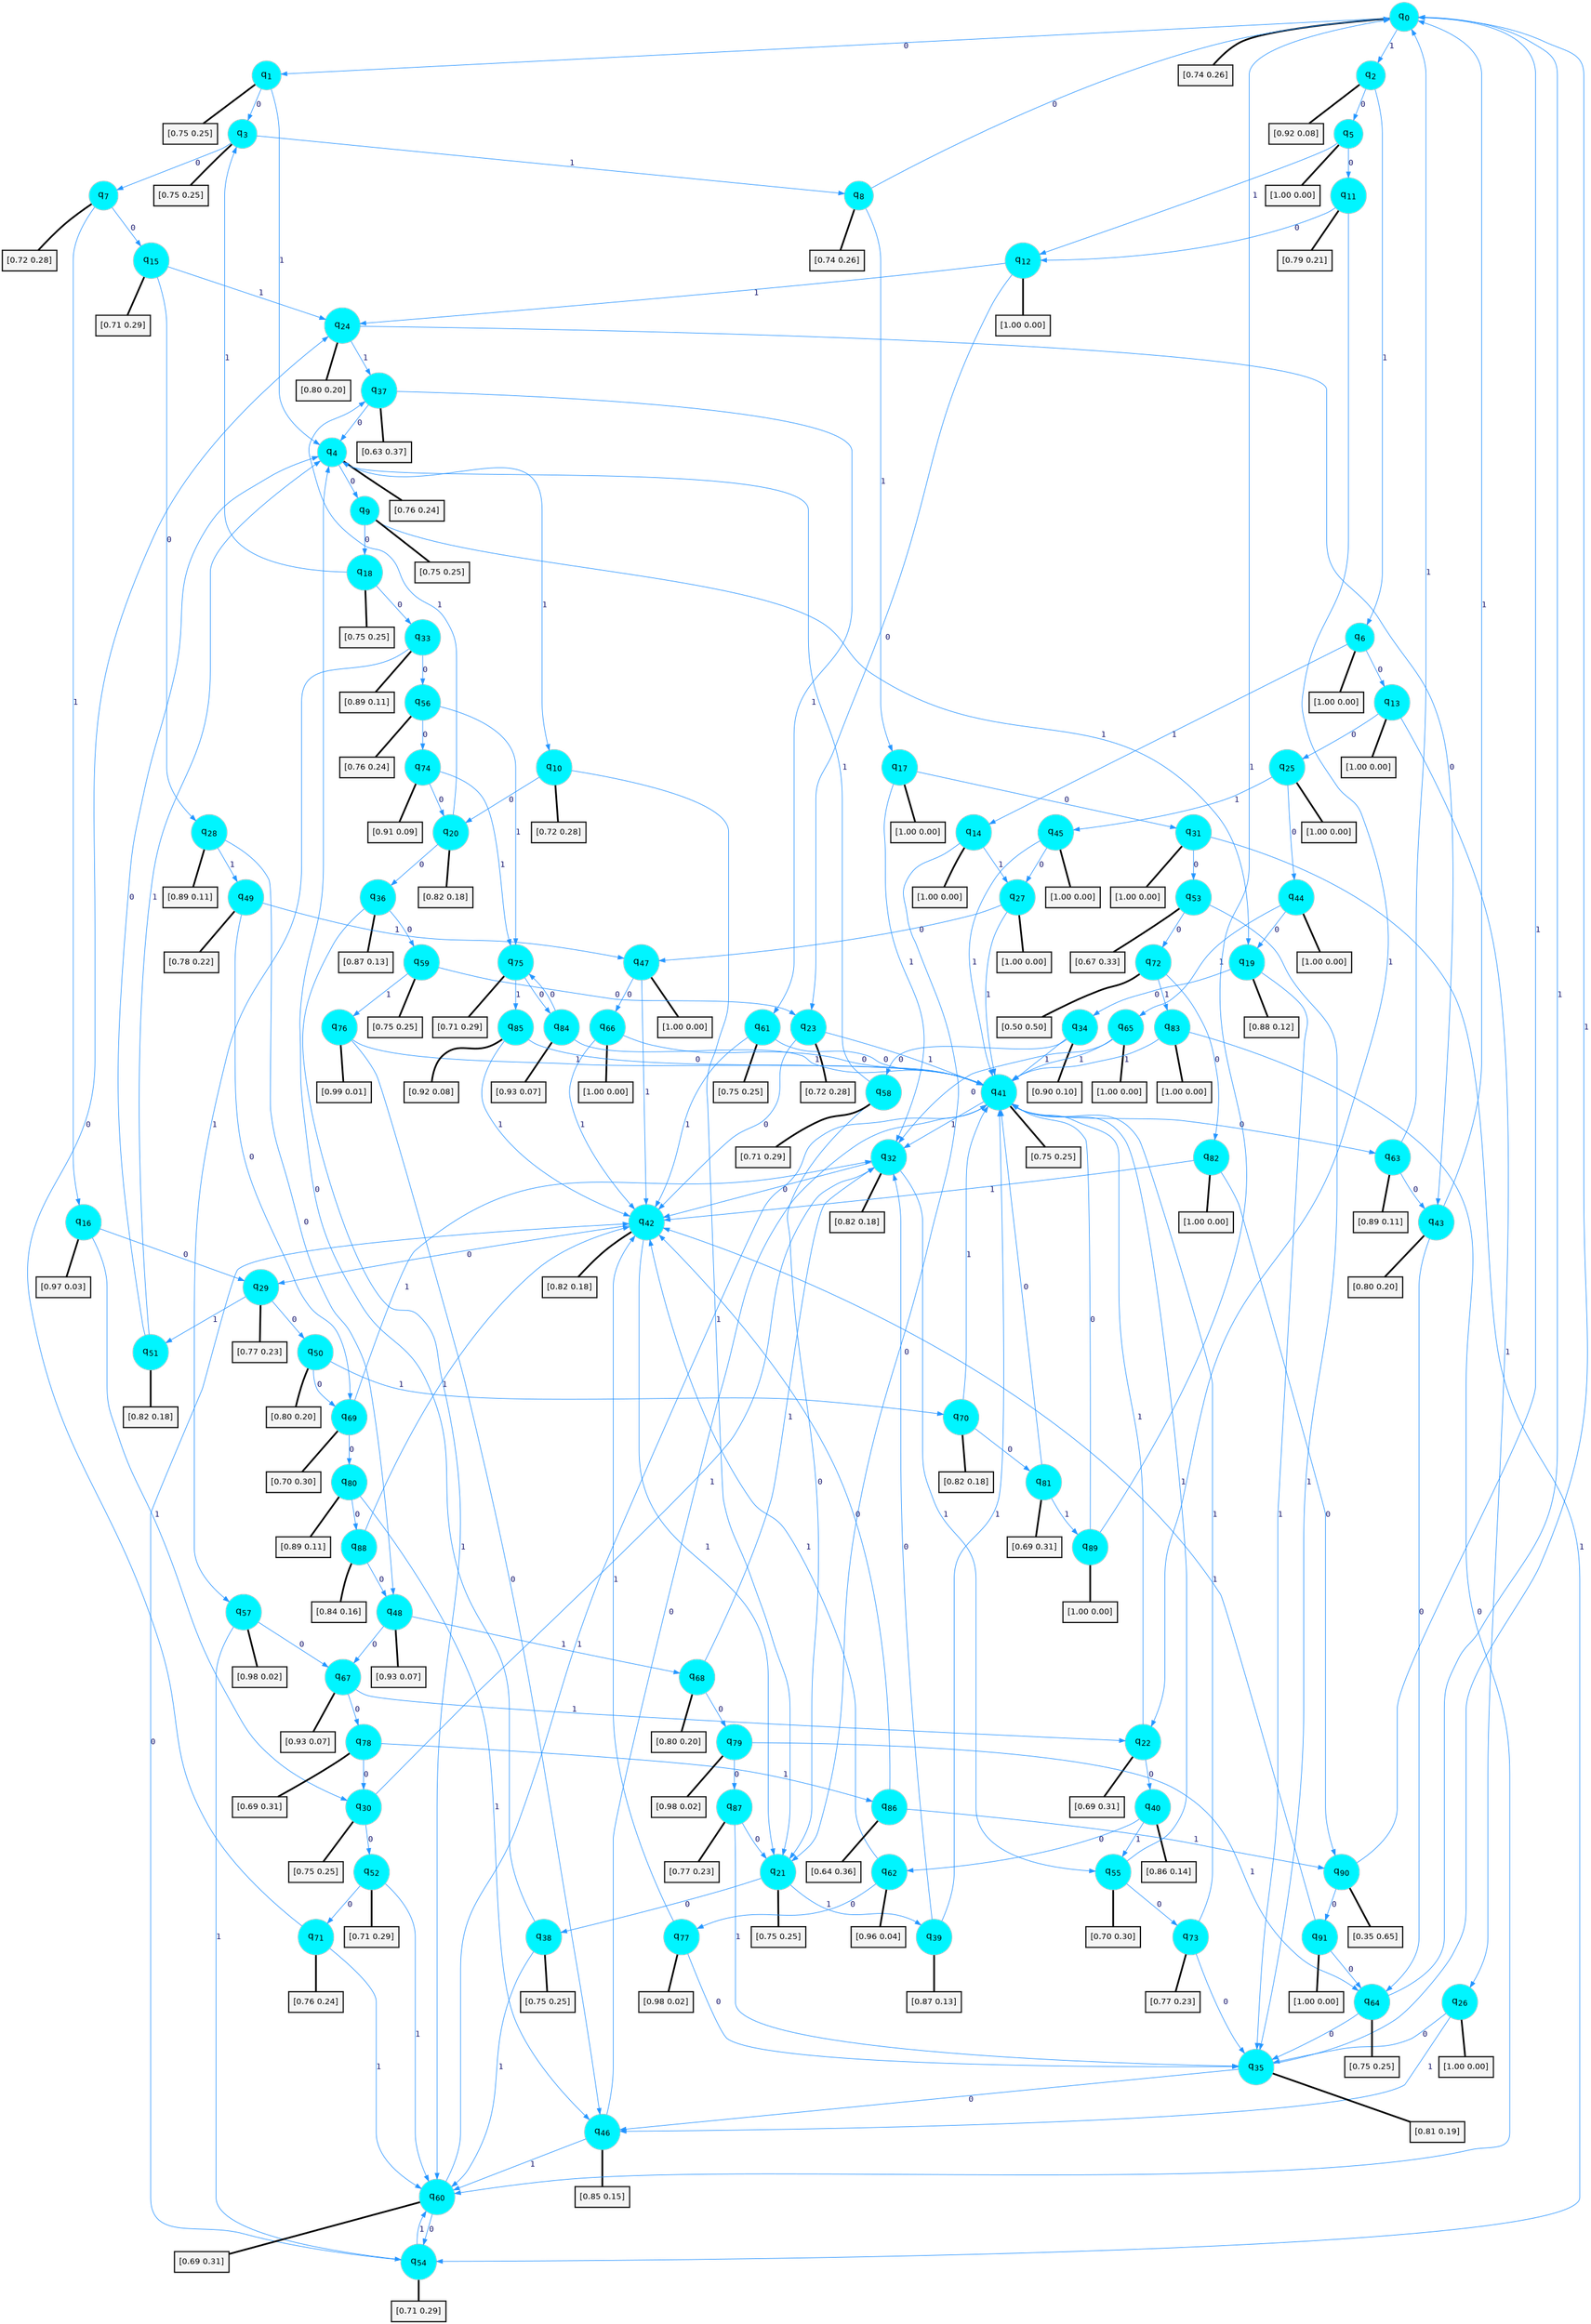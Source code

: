 digraph G {
graph [
bgcolor=transparent, dpi=300, rankdir=TD, size="40,25"];
node [
color=gray, fillcolor=turquoise1, fontcolor=black, fontname=Helvetica, fontsize=16, fontweight=bold, shape=circle, style=filled];
edge [
arrowsize=1, color=dodgerblue1, fontcolor=midnightblue, fontname=courier, fontweight=bold, penwidth=1, style=solid, weight=20];
0[label=<q<SUB>0</SUB>>];
1[label=<q<SUB>1</SUB>>];
2[label=<q<SUB>2</SUB>>];
3[label=<q<SUB>3</SUB>>];
4[label=<q<SUB>4</SUB>>];
5[label=<q<SUB>5</SUB>>];
6[label=<q<SUB>6</SUB>>];
7[label=<q<SUB>7</SUB>>];
8[label=<q<SUB>8</SUB>>];
9[label=<q<SUB>9</SUB>>];
10[label=<q<SUB>10</SUB>>];
11[label=<q<SUB>11</SUB>>];
12[label=<q<SUB>12</SUB>>];
13[label=<q<SUB>13</SUB>>];
14[label=<q<SUB>14</SUB>>];
15[label=<q<SUB>15</SUB>>];
16[label=<q<SUB>16</SUB>>];
17[label=<q<SUB>17</SUB>>];
18[label=<q<SUB>18</SUB>>];
19[label=<q<SUB>19</SUB>>];
20[label=<q<SUB>20</SUB>>];
21[label=<q<SUB>21</SUB>>];
22[label=<q<SUB>22</SUB>>];
23[label=<q<SUB>23</SUB>>];
24[label=<q<SUB>24</SUB>>];
25[label=<q<SUB>25</SUB>>];
26[label=<q<SUB>26</SUB>>];
27[label=<q<SUB>27</SUB>>];
28[label=<q<SUB>28</SUB>>];
29[label=<q<SUB>29</SUB>>];
30[label=<q<SUB>30</SUB>>];
31[label=<q<SUB>31</SUB>>];
32[label=<q<SUB>32</SUB>>];
33[label=<q<SUB>33</SUB>>];
34[label=<q<SUB>34</SUB>>];
35[label=<q<SUB>35</SUB>>];
36[label=<q<SUB>36</SUB>>];
37[label=<q<SUB>37</SUB>>];
38[label=<q<SUB>38</SUB>>];
39[label=<q<SUB>39</SUB>>];
40[label=<q<SUB>40</SUB>>];
41[label=<q<SUB>41</SUB>>];
42[label=<q<SUB>42</SUB>>];
43[label=<q<SUB>43</SUB>>];
44[label=<q<SUB>44</SUB>>];
45[label=<q<SUB>45</SUB>>];
46[label=<q<SUB>46</SUB>>];
47[label=<q<SUB>47</SUB>>];
48[label=<q<SUB>48</SUB>>];
49[label=<q<SUB>49</SUB>>];
50[label=<q<SUB>50</SUB>>];
51[label=<q<SUB>51</SUB>>];
52[label=<q<SUB>52</SUB>>];
53[label=<q<SUB>53</SUB>>];
54[label=<q<SUB>54</SUB>>];
55[label=<q<SUB>55</SUB>>];
56[label=<q<SUB>56</SUB>>];
57[label=<q<SUB>57</SUB>>];
58[label=<q<SUB>58</SUB>>];
59[label=<q<SUB>59</SUB>>];
60[label=<q<SUB>60</SUB>>];
61[label=<q<SUB>61</SUB>>];
62[label=<q<SUB>62</SUB>>];
63[label=<q<SUB>63</SUB>>];
64[label=<q<SUB>64</SUB>>];
65[label=<q<SUB>65</SUB>>];
66[label=<q<SUB>66</SUB>>];
67[label=<q<SUB>67</SUB>>];
68[label=<q<SUB>68</SUB>>];
69[label=<q<SUB>69</SUB>>];
70[label=<q<SUB>70</SUB>>];
71[label=<q<SUB>71</SUB>>];
72[label=<q<SUB>72</SUB>>];
73[label=<q<SUB>73</SUB>>];
74[label=<q<SUB>74</SUB>>];
75[label=<q<SUB>75</SUB>>];
76[label=<q<SUB>76</SUB>>];
77[label=<q<SUB>77</SUB>>];
78[label=<q<SUB>78</SUB>>];
79[label=<q<SUB>79</SUB>>];
80[label=<q<SUB>80</SUB>>];
81[label=<q<SUB>81</SUB>>];
82[label=<q<SUB>82</SUB>>];
83[label=<q<SUB>83</SUB>>];
84[label=<q<SUB>84</SUB>>];
85[label=<q<SUB>85</SUB>>];
86[label=<q<SUB>86</SUB>>];
87[label=<q<SUB>87</SUB>>];
88[label=<q<SUB>88</SUB>>];
89[label=<q<SUB>89</SUB>>];
90[label=<q<SUB>90</SUB>>];
91[label=<q<SUB>91</SUB>>];
92[label="[0.74 0.26]", shape=box,fontcolor=black, fontname=Helvetica, fontsize=14, penwidth=2, fillcolor=whitesmoke,color=black];
93[label="[0.75 0.25]", shape=box,fontcolor=black, fontname=Helvetica, fontsize=14, penwidth=2, fillcolor=whitesmoke,color=black];
94[label="[0.92 0.08]", shape=box,fontcolor=black, fontname=Helvetica, fontsize=14, penwidth=2, fillcolor=whitesmoke,color=black];
95[label="[0.75 0.25]", shape=box,fontcolor=black, fontname=Helvetica, fontsize=14, penwidth=2, fillcolor=whitesmoke,color=black];
96[label="[0.76 0.24]", shape=box,fontcolor=black, fontname=Helvetica, fontsize=14, penwidth=2, fillcolor=whitesmoke,color=black];
97[label="[1.00 0.00]", shape=box,fontcolor=black, fontname=Helvetica, fontsize=14, penwidth=2, fillcolor=whitesmoke,color=black];
98[label="[1.00 0.00]", shape=box,fontcolor=black, fontname=Helvetica, fontsize=14, penwidth=2, fillcolor=whitesmoke,color=black];
99[label="[0.72 0.28]", shape=box,fontcolor=black, fontname=Helvetica, fontsize=14, penwidth=2, fillcolor=whitesmoke,color=black];
100[label="[0.74 0.26]", shape=box,fontcolor=black, fontname=Helvetica, fontsize=14, penwidth=2, fillcolor=whitesmoke,color=black];
101[label="[0.75 0.25]", shape=box,fontcolor=black, fontname=Helvetica, fontsize=14, penwidth=2, fillcolor=whitesmoke,color=black];
102[label="[0.72 0.28]", shape=box,fontcolor=black, fontname=Helvetica, fontsize=14, penwidth=2, fillcolor=whitesmoke,color=black];
103[label="[0.79 0.21]", shape=box,fontcolor=black, fontname=Helvetica, fontsize=14, penwidth=2, fillcolor=whitesmoke,color=black];
104[label="[1.00 0.00]", shape=box,fontcolor=black, fontname=Helvetica, fontsize=14, penwidth=2, fillcolor=whitesmoke,color=black];
105[label="[1.00 0.00]", shape=box,fontcolor=black, fontname=Helvetica, fontsize=14, penwidth=2, fillcolor=whitesmoke,color=black];
106[label="[1.00 0.00]", shape=box,fontcolor=black, fontname=Helvetica, fontsize=14, penwidth=2, fillcolor=whitesmoke,color=black];
107[label="[0.71 0.29]", shape=box,fontcolor=black, fontname=Helvetica, fontsize=14, penwidth=2, fillcolor=whitesmoke,color=black];
108[label="[0.97 0.03]", shape=box,fontcolor=black, fontname=Helvetica, fontsize=14, penwidth=2, fillcolor=whitesmoke,color=black];
109[label="[1.00 0.00]", shape=box,fontcolor=black, fontname=Helvetica, fontsize=14, penwidth=2, fillcolor=whitesmoke,color=black];
110[label="[0.75 0.25]", shape=box,fontcolor=black, fontname=Helvetica, fontsize=14, penwidth=2, fillcolor=whitesmoke,color=black];
111[label="[0.88 0.12]", shape=box,fontcolor=black, fontname=Helvetica, fontsize=14, penwidth=2, fillcolor=whitesmoke,color=black];
112[label="[0.82 0.18]", shape=box,fontcolor=black, fontname=Helvetica, fontsize=14, penwidth=2, fillcolor=whitesmoke,color=black];
113[label="[0.75 0.25]", shape=box,fontcolor=black, fontname=Helvetica, fontsize=14, penwidth=2, fillcolor=whitesmoke,color=black];
114[label="[0.69 0.31]", shape=box,fontcolor=black, fontname=Helvetica, fontsize=14, penwidth=2, fillcolor=whitesmoke,color=black];
115[label="[0.72 0.28]", shape=box,fontcolor=black, fontname=Helvetica, fontsize=14, penwidth=2, fillcolor=whitesmoke,color=black];
116[label="[0.80 0.20]", shape=box,fontcolor=black, fontname=Helvetica, fontsize=14, penwidth=2, fillcolor=whitesmoke,color=black];
117[label="[1.00 0.00]", shape=box,fontcolor=black, fontname=Helvetica, fontsize=14, penwidth=2, fillcolor=whitesmoke,color=black];
118[label="[1.00 0.00]", shape=box,fontcolor=black, fontname=Helvetica, fontsize=14, penwidth=2, fillcolor=whitesmoke,color=black];
119[label="[1.00 0.00]", shape=box,fontcolor=black, fontname=Helvetica, fontsize=14, penwidth=2, fillcolor=whitesmoke,color=black];
120[label="[0.89 0.11]", shape=box,fontcolor=black, fontname=Helvetica, fontsize=14, penwidth=2, fillcolor=whitesmoke,color=black];
121[label="[0.77 0.23]", shape=box,fontcolor=black, fontname=Helvetica, fontsize=14, penwidth=2, fillcolor=whitesmoke,color=black];
122[label="[0.75 0.25]", shape=box,fontcolor=black, fontname=Helvetica, fontsize=14, penwidth=2, fillcolor=whitesmoke,color=black];
123[label="[1.00 0.00]", shape=box,fontcolor=black, fontname=Helvetica, fontsize=14, penwidth=2, fillcolor=whitesmoke,color=black];
124[label="[0.82 0.18]", shape=box,fontcolor=black, fontname=Helvetica, fontsize=14, penwidth=2, fillcolor=whitesmoke,color=black];
125[label="[0.89 0.11]", shape=box,fontcolor=black, fontname=Helvetica, fontsize=14, penwidth=2, fillcolor=whitesmoke,color=black];
126[label="[0.90 0.10]", shape=box,fontcolor=black, fontname=Helvetica, fontsize=14, penwidth=2, fillcolor=whitesmoke,color=black];
127[label="[0.81 0.19]", shape=box,fontcolor=black, fontname=Helvetica, fontsize=14, penwidth=2, fillcolor=whitesmoke,color=black];
128[label="[0.87 0.13]", shape=box,fontcolor=black, fontname=Helvetica, fontsize=14, penwidth=2, fillcolor=whitesmoke,color=black];
129[label="[0.63 0.37]", shape=box,fontcolor=black, fontname=Helvetica, fontsize=14, penwidth=2, fillcolor=whitesmoke,color=black];
130[label="[0.75 0.25]", shape=box,fontcolor=black, fontname=Helvetica, fontsize=14, penwidth=2, fillcolor=whitesmoke,color=black];
131[label="[0.87 0.13]", shape=box,fontcolor=black, fontname=Helvetica, fontsize=14, penwidth=2, fillcolor=whitesmoke,color=black];
132[label="[0.86 0.14]", shape=box,fontcolor=black, fontname=Helvetica, fontsize=14, penwidth=2, fillcolor=whitesmoke,color=black];
133[label="[0.75 0.25]", shape=box,fontcolor=black, fontname=Helvetica, fontsize=14, penwidth=2, fillcolor=whitesmoke,color=black];
134[label="[0.82 0.18]", shape=box,fontcolor=black, fontname=Helvetica, fontsize=14, penwidth=2, fillcolor=whitesmoke,color=black];
135[label="[0.80 0.20]", shape=box,fontcolor=black, fontname=Helvetica, fontsize=14, penwidth=2, fillcolor=whitesmoke,color=black];
136[label="[1.00 0.00]", shape=box,fontcolor=black, fontname=Helvetica, fontsize=14, penwidth=2, fillcolor=whitesmoke,color=black];
137[label="[1.00 0.00]", shape=box,fontcolor=black, fontname=Helvetica, fontsize=14, penwidth=2, fillcolor=whitesmoke,color=black];
138[label="[0.85 0.15]", shape=box,fontcolor=black, fontname=Helvetica, fontsize=14, penwidth=2, fillcolor=whitesmoke,color=black];
139[label="[1.00 0.00]", shape=box,fontcolor=black, fontname=Helvetica, fontsize=14, penwidth=2, fillcolor=whitesmoke,color=black];
140[label="[0.93 0.07]", shape=box,fontcolor=black, fontname=Helvetica, fontsize=14, penwidth=2, fillcolor=whitesmoke,color=black];
141[label="[0.78 0.22]", shape=box,fontcolor=black, fontname=Helvetica, fontsize=14, penwidth=2, fillcolor=whitesmoke,color=black];
142[label="[0.80 0.20]", shape=box,fontcolor=black, fontname=Helvetica, fontsize=14, penwidth=2, fillcolor=whitesmoke,color=black];
143[label="[0.82 0.18]", shape=box,fontcolor=black, fontname=Helvetica, fontsize=14, penwidth=2, fillcolor=whitesmoke,color=black];
144[label="[0.71 0.29]", shape=box,fontcolor=black, fontname=Helvetica, fontsize=14, penwidth=2, fillcolor=whitesmoke,color=black];
145[label="[0.67 0.33]", shape=box,fontcolor=black, fontname=Helvetica, fontsize=14, penwidth=2, fillcolor=whitesmoke,color=black];
146[label="[0.71 0.29]", shape=box,fontcolor=black, fontname=Helvetica, fontsize=14, penwidth=2, fillcolor=whitesmoke,color=black];
147[label="[0.70 0.30]", shape=box,fontcolor=black, fontname=Helvetica, fontsize=14, penwidth=2, fillcolor=whitesmoke,color=black];
148[label="[0.76 0.24]", shape=box,fontcolor=black, fontname=Helvetica, fontsize=14, penwidth=2, fillcolor=whitesmoke,color=black];
149[label="[0.98 0.02]", shape=box,fontcolor=black, fontname=Helvetica, fontsize=14, penwidth=2, fillcolor=whitesmoke,color=black];
150[label="[0.71 0.29]", shape=box,fontcolor=black, fontname=Helvetica, fontsize=14, penwidth=2, fillcolor=whitesmoke,color=black];
151[label="[0.75 0.25]", shape=box,fontcolor=black, fontname=Helvetica, fontsize=14, penwidth=2, fillcolor=whitesmoke,color=black];
152[label="[0.69 0.31]", shape=box,fontcolor=black, fontname=Helvetica, fontsize=14, penwidth=2, fillcolor=whitesmoke,color=black];
153[label="[0.75 0.25]", shape=box,fontcolor=black, fontname=Helvetica, fontsize=14, penwidth=2, fillcolor=whitesmoke,color=black];
154[label="[0.96 0.04]", shape=box,fontcolor=black, fontname=Helvetica, fontsize=14, penwidth=2, fillcolor=whitesmoke,color=black];
155[label="[0.89 0.11]", shape=box,fontcolor=black, fontname=Helvetica, fontsize=14, penwidth=2, fillcolor=whitesmoke,color=black];
156[label="[0.75 0.25]", shape=box,fontcolor=black, fontname=Helvetica, fontsize=14, penwidth=2, fillcolor=whitesmoke,color=black];
157[label="[1.00 0.00]", shape=box,fontcolor=black, fontname=Helvetica, fontsize=14, penwidth=2, fillcolor=whitesmoke,color=black];
158[label="[1.00 0.00]", shape=box,fontcolor=black, fontname=Helvetica, fontsize=14, penwidth=2, fillcolor=whitesmoke,color=black];
159[label="[0.93 0.07]", shape=box,fontcolor=black, fontname=Helvetica, fontsize=14, penwidth=2, fillcolor=whitesmoke,color=black];
160[label="[0.80 0.20]", shape=box,fontcolor=black, fontname=Helvetica, fontsize=14, penwidth=2, fillcolor=whitesmoke,color=black];
161[label="[0.70 0.30]", shape=box,fontcolor=black, fontname=Helvetica, fontsize=14, penwidth=2, fillcolor=whitesmoke,color=black];
162[label="[0.82 0.18]", shape=box,fontcolor=black, fontname=Helvetica, fontsize=14, penwidth=2, fillcolor=whitesmoke,color=black];
163[label="[0.76 0.24]", shape=box,fontcolor=black, fontname=Helvetica, fontsize=14, penwidth=2, fillcolor=whitesmoke,color=black];
164[label="[0.50 0.50]", shape=box,fontcolor=black, fontname=Helvetica, fontsize=14, penwidth=2, fillcolor=whitesmoke,color=black];
165[label="[0.77 0.23]", shape=box,fontcolor=black, fontname=Helvetica, fontsize=14, penwidth=2, fillcolor=whitesmoke,color=black];
166[label="[0.91 0.09]", shape=box,fontcolor=black, fontname=Helvetica, fontsize=14, penwidth=2, fillcolor=whitesmoke,color=black];
167[label="[0.71 0.29]", shape=box,fontcolor=black, fontname=Helvetica, fontsize=14, penwidth=2, fillcolor=whitesmoke,color=black];
168[label="[0.99 0.01]", shape=box,fontcolor=black, fontname=Helvetica, fontsize=14, penwidth=2, fillcolor=whitesmoke,color=black];
169[label="[0.98 0.02]", shape=box,fontcolor=black, fontname=Helvetica, fontsize=14, penwidth=2, fillcolor=whitesmoke,color=black];
170[label="[0.69 0.31]", shape=box,fontcolor=black, fontname=Helvetica, fontsize=14, penwidth=2, fillcolor=whitesmoke,color=black];
171[label="[0.98 0.02]", shape=box,fontcolor=black, fontname=Helvetica, fontsize=14, penwidth=2, fillcolor=whitesmoke,color=black];
172[label="[0.89 0.11]", shape=box,fontcolor=black, fontname=Helvetica, fontsize=14, penwidth=2, fillcolor=whitesmoke,color=black];
173[label="[0.69 0.31]", shape=box,fontcolor=black, fontname=Helvetica, fontsize=14, penwidth=2, fillcolor=whitesmoke,color=black];
174[label="[1.00 0.00]", shape=box,fontcolor=black, fontname=Helvetica, fontsize=14, penwidth=2, fillcolor=whitesmoke,color=black];
175[label="[1.00 0.00]", shape=box,fontcolor=black, fontname=Helvetica, fontsize=14, penwidth=2, fillcolor=whitesmoke,color=black];
176[label="[0.93 0.07]", shape=box,fontcolor=black, fontname=Helvetica, fontsize=14, penwidth=2, fillcolor=whitesmoke,color=black];
177[label="[0.92 0.08]", shape=box,fontcolor=black, fontname=Helvetica, fontsize=14, penwidth=2, fillcolor=whitesmoke,color=black];
178[label="[0.64 0.36]", shape=box,fontcolor=black, fontname=Helvetica, fontsize=14, penwidth=2, fillcolor=whitesmoke,color=black];
179[label="[0.77 0.23]", shape=box,fontcolor=black, fontname=Helvetica, fontsize=14, penwidth=2, fillcolor=whitesmoke,color=black];
180[label="[0.84 0.16]", shape=box,fontcolor=black, fontname=Helvetica, fontsize=14, penwidth=2, fillcolor=whitesmoke,color=black];
181[label="[1.00 0.00]", shape=box,fontcolor=black, fontname=Helvetica, fontsize=14, penwidth=2, fillcolor=whitesmoke,color=black];
182[label="[0.35 0.65]", shape=box,fontcolor=black, fontname=Helvetica, fontsize=14, penwidth=2, fillcolor=whitesmoke,color=black];
183[label="[1.00 0.00]", shape=box,fontcolor=black, fontname=Helvetica, fontsize=14, penwidth=2, fillcolor=whitesmoke,color=black];
0->1 [label=0];
0->2 [label=1];
0->92 [arrowhead=none, penwidth=3,color=black];
1->3 [label=0];
1->4 [label=1];
1->93 [arrowhead=none, penwidth=3,color=black];
2->5 [label=0];
2->6 [label=1];
2->94 [arrowhead=none, penwidth=3,color=black];
3->7 [label=0];
3->8 [label=1];
3->95 [arrowhead=none, penwidth=3,color=black];
4->9 [label=0];
4->10 [label=1];
4->96 [arrowhead=none, penwidth=3,color=black];
5->11 [label=0];
5->12 [label=1];
5->97 [arrowhead=none, penwidth=3,color=black];
6->13 [label=0];
6->14 [label=1];
6->98 [arrowhead=none, penwidth=3,color=black];
7->15 [label=0];
7->16 [label=1];
7->99 [arrowhead=none, penwidth=3,color=black];
8->0 [label=0];
8->17 [label=1];
8->100 [arrowhead=none, penwidth=3,color=black];
9->18 [label=0];
9->19 [label=1];
9->101 [arrowhead=none, penwidth=3,color=black];
10->20 [label=0];
10->21 [label=1];
10->102 [arrowhead=none, penwidth=3,color=black];
11->12 [label=0];
11->22 [label=1];
11->103 [arrowhead=none, penwidth=3,color=black];
12->23 [label=0];
12->24 [label=1];
12->104 [arrowhead=none, penwidth=3,color=black];
13->25 [label=0];
13->26 [label=1];
13->105 [arrowhead=none, penwidth=3,color=black];
14->21 [label=0];
14->27 [label=1];
14->106 [arrowhead=none, penwidth=3,color=black];
15->28 [label=0];
15->24 [label=1];
15->107 [arrowhead=none, penwidth=3,color=black];
16->29 [label=0];
16->30 [label=1];
16->108 [arrowhead=none, penwidth=3,color=black];
17->31 [label=0];
17->32 [label=1];
17->109 [arrowhead=none, penwidth=3,color=black];
18->33 [label=0];
18->3 [label=1];
18->110 [arrowhead=none, penwidth=3,color=black];
19->34 [label=0];
19->35 [label=1];
19->111 [arrowhead=none, penwidth=3,color=black];
20->36 [label=0];
20->37 [label=1];
20->112 [arrowhead=none, penwidth=3,color=black];
21->38 [label=0];
21->39 [label=1];
21->113 [arrowhead=none, penwidth=3,color=black];
22->40 [label=0];
22->41 [label=1];
22->114 [arrowhead=none, penwidth=3,color=black];
23->42 [label=0];
23->41 [label=1];
23->115 [arrowhead=none, penwidth=3,color=black];
24->43 [label=0];
24->37 [label=1];
24->116 [arrowhead=none, penwidth=3,color=black];
25->44 [label=0];
25->45 [label=1];
25->117 [arrowhead=none, penwidth=3,color=black];
26->35 [label=0];
26->46 [label=1];
26->118 [arrowhead=none, penwidth=3,color=black];
27->47 [label=0];
27->41 [label=1];
27->119 [arrowhead=none, penwidth=3,color=black];
28->48 [label=0];
28->49 [label=1];
28->120 [arrowhead=none, penwidth=3,color=black];
29->50 [label=0];
29->51 [label=1];
29->121 [arrowhead=none, penwidth=3,color=black];
30->52 [label=0];
30->32 [label=1];
30->122 [arrowhead=none, penwidth=3,color=black];
31->53 [label=0];
31->54 [label=1];
31->123 [arrowhead=none, penwidth=3,color=black];
32->42 [label=0];
32->55 [label=1];
32->124 [arrowhead=none, penwidth=3,color=black];
33->56 [label=0];
33->57 [label=1];
33->125 [arrowhead=none, penwidth=3,color=black];
34->58 [label=0];
34->41 [label=1];
34->126 [arrowhead=none, penwidth=3,color=black];
35->46 [label=0];
35->0 [label=1];
35->127 [arrowhead=none, penwidth=3,color=black];
36->59 [label=0];
36->60 [label=1];
36->128 [arrowhead=none, penwidth=3,color=black];
37->4 [label=0];
37->61 [label=1];
37->129 [arrowhead=none, penwidth=3,color=black];
38->4 [label=0];
38->60 [label=1];
38->130 [arrowhead=none, penwidth=3,color=black];
39->32 [label=0];
39->41 [label=1];
39->131 [arrowhead=none, penwidth=3,color=black];
40->62 [label=0];
40->55 [label=1];
40->132 [arrowhead=none, penwidth=3,color=black];
41->63 [label=0];
41->32 [label=1];
41->133 [arrowhead=none, penwidth=3,color=black];
42->29 [label=0];
42->21 [label=1];
42->134 [arrowhead=none, penwidth=3,color=black];
43->64 [label=0];
43->0 [label=1];
43->135 [arrowhead=none, penwidth=3,color=black];
44->19 [label=0];
44->65 [label=1];
44->136 [arrowhead=none, penwidth=3,color=black];
45->27 [label=0];
45->41 [label=1];
45->137 [arrowhead=none, penwidth=3,color=black];
46->41 [label=0];
46->60 [label=1];
46->138 [arrowhead=none, penwidth=3,color=black];
47->66 [label=0];
47->42 [label=1];
47->139 [arrowhead=none, penwidth=3,color=black];
48->67 [label=0];
48->68 [label=1];
48->140 [arrowhead=none, penwidth=3,color=black];
49->69 [label=0];
49->47 [label=1];
49->141 [arrowhead=none, penwidth=3,color=black];
50->69 [label=0];
50->70 [label=1];
50->142 [arrowhead=none, penwidth=3,color=black];
51->4 [label=0];
51->4 [label=1];
51->143 [arrowhead=none, penwidth=3,color=black];
52->71 [label=0];
52->60 [label=1];
52->144 [arrowhead=none, penwidth=3,color=black];
53->72 [label=0];
53->35 [label=1];
53->145 [arrowhead=none, penwidth=3,color=black];
54->42 [label=0];
54->60 [label=1];
54->146 [arrowhead=none, penwidth=3,color=black];
55->73 [label=0];
55->41 [label=1];
55->147 [arrowhead=none, penwidth=3,color=black];
56->74 [label=0];
56->75 [label=1];
56->148 [arrowhead=none, penwidth=3,color=black];
57->67 [label=0];
57->54 [label=1];
57->149 [arrowhead=none, penwidth=3,color=black];
58->21 [label=0];
58->4 [label=1];
58->150 [arrowhead=none, penwidth=3,color=black];
59->23 [label=0];
59->76 [label=1];
59->151 [arrowhead=none, penwidth=3,color=black];
60->54 [label=0];
60->41 [label=1];
60->152 [arrowhead=none, penwidth=3,color=black];
61->41 [label=0];
61->42 [label=1];
61->153 [arrowhead=none, penwidth=3,color=black];
62->77 [label=0];
62->42 [label=1];
62->154 [arrowhead=none, penwidth=3,color=black];
63->43 [label=0];
63->0 [label=1];
63->155 [arrowhead=none, penwidth=3,color=black];
64->35 [label=0];
64->0 [label=1];
64->156 [arrowhead=none, penwidth=3,color=black];
65->32 [label=0];
65->41 [label=1];
65->157 [arrowhead=none, penwidth=3,color=black];
66->41 [label=0];
66->42 [label=1];
66->158 [arrowhead=none, penwidth=3,color=black];
67->78 [label=0];
67->22 [label=1];
67->159 [arrowhead=none, penwidth=3,color=black];
68->79 [label=0];
68->32 [label=1];
68->160 [arrowhead=none, penwidth=3,color=black];
69->80 [label=0];
69->32 [label=1];
69->161 [arrowhead=none, penwidth=3,color=black];
70->81 [label=0];
70->41 [label=1];
70->162 [arrowhead=none, penwidth=3,color=black];
71->24 [label=0];
71->60 [label=1];
71->163 [arrowhead=none, penwidth=3,color=black];
72->82 [label=0];
72->83 [label=1];
72->164 [arrowhead=none, penwidth=3,color=black];
73->35 [label=0];
73->41 [label=1];
73->165 [arrowhead=none, penwidth=3,color=black];
74->20 [label=0];
74->75 [label=1];
74->166 [arrowhead=none, penwidth=3,color=black];
75->84 [label=0];
75->85 [label=1];
75->167 [arrowhead=none, penwidth=3,color=black];
76->46 [label=0];
76->41 [label=1];
76->168 [arrowhead=none, penwidth=3,color=black];
77->35 [label=0];
77->42 [label=1];
77->169 [arrowhead=none, penwidth=3,color=black];
78->30 [label=0];
78->86 [label=1];
78->170 [arrowhead=none, penwidth=3,color=black];
79->87 [label=0];
79->64 [label=1];
79->171 [arrowhead=none, penwidth=3,color=black];
80->88 [label=0];
80->46 [label=1];
80->172 [arrowhead=none, penwidth=3,color=black];
81->41 [label=0];
81->89 [label=1];
81->173 [arrowhead=none, penwidth=3,color=black];
82->90 [label=0];
82->42 [label=1];
82->174 [arrowhead=none, penwidth=3,color=black];
83->60 [label=0];
83->41 [label=1];
83->175 [arrowhead=none, penwidth=3,color=black];
84->75 [label=0];
84->41 [label=1];
84->176 [arrowhead=none, penwidth=3,color=black];
85->41 [label=0];
85->42 [label=1];
85->177 [arrowhead=none, penwidth=3,color=black];
86->42 [label=0];
86->90 [label=1];
86->178 [arrowhead=none, penwidth=3,color=black];
87->21 [label=0];
87->35 [label=1];
87->179 [arrowhead=none, penwidth=3,color=black];
88->48 [label=0];
88->42 [label=1];
88->180 [arrowhead=none, penwidth=3,color=black];
89->41 [label=0];
89->0 [label=1];
89->181 [arrowhead=none, penwidth=3,color=black];
90->91 [label=0];
90->0 [label=1];
90->182 [arrowhead=none, penwidth=3,color=black];
91->64 [label=0];
91->42 [label=1];
91->183 [arrowhead=none, penwidth=3,color=black];
}
